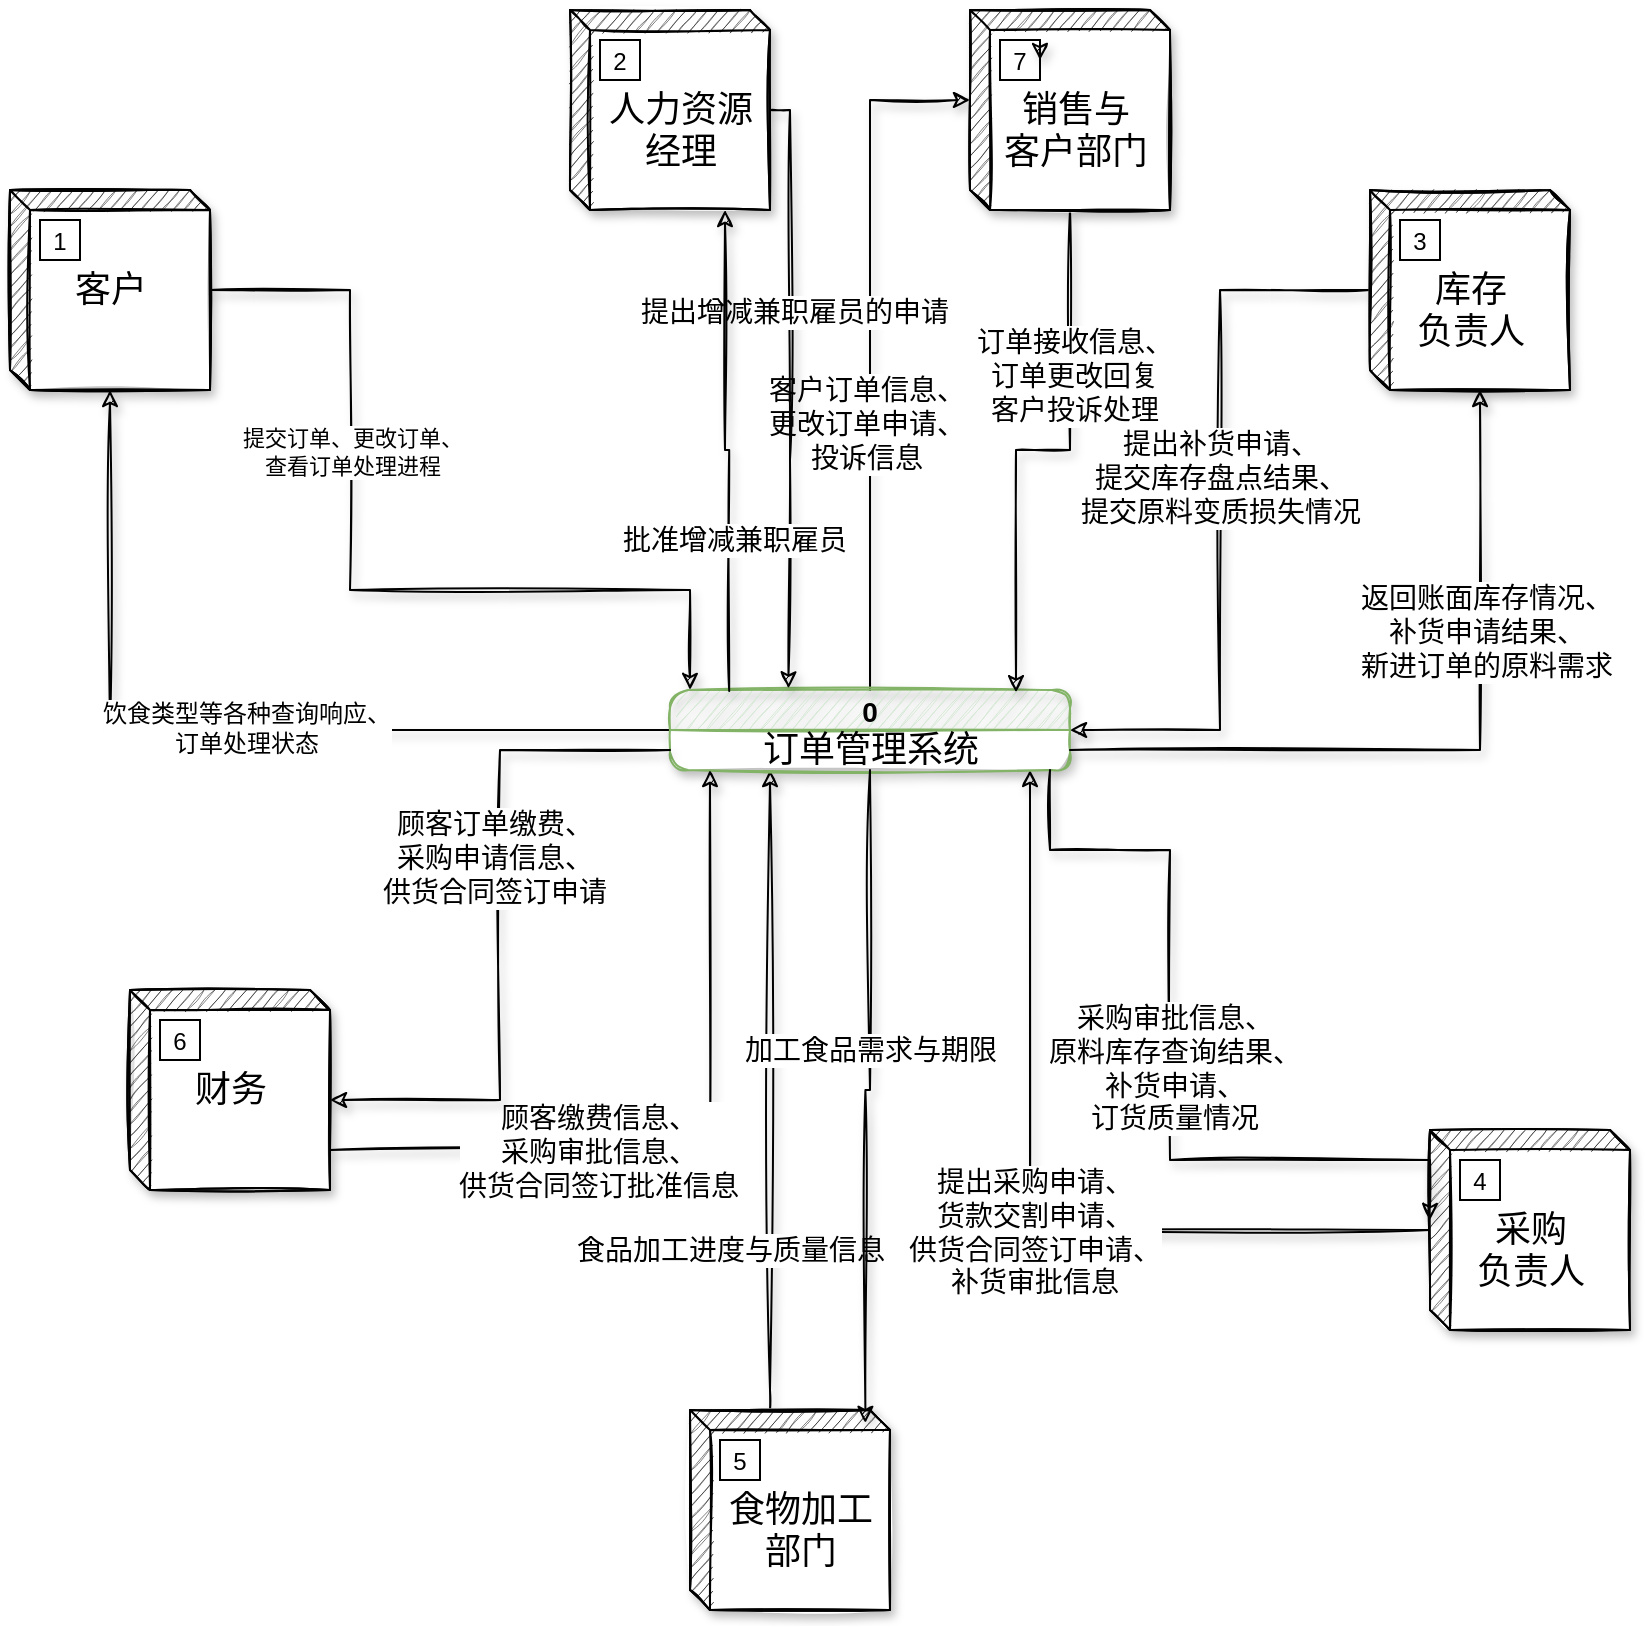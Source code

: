 <mxfile version="14.5.7" type="github">
  <diagram id="X21JkDmJbvydBPUjWJ2F" name="Page-1">
    <mxGraphModel dx="825" dy="1626" grid="1" gridSize="10" guides="1" tooltips="1" connect="1" arrows="1" fold="1" page="1" pageScale="1" pageWidth="827" pageHeight="1169" math="0" shadow="0">
      <root>
        <mxCell id="0" />
        <mxCell id="1" parent="0" />
        <mxCell id="IwfWpi3OEJR8O0GezmDY-1" style="edgeStyle=orthogonalEdgeStyle;rounded=0;orthogonalLoop=1;jettySize=auto;html=1;shadow=1;sketch=1;" edge="1" parent="1" source="n53CaU5DFC7jTHlF9Mrl-1" target="-rMz-R6PVjzOVINi04i2-2">
          <mxGeometry relative="1" as="geometry">
            <Array as="points">
              <mxPoint x="170" y="90" />
              <mxPoint x="170" y="240" />
              <mxPoint x="340" y="240" />
            </Array>
          </mxGeometry>
        </mxCell>
        <mxCell id="IwfWpi3OEJR8O0GezmDY-2" value="提交订单、更改订单、&lt;br&gt;查看订单处理进程" style="edgeLabel;html=1;align=center;verticalAlign=middle;resizable=0;points=[];" vertex="1" connectable="0" parent="IwfWpi3OEJR8O0GezmDY-1">
          <mxGeometry x="-0.317" y="1" relative="1" as="geometry">
            <mxPoint as="offset" />
          </mxGeometry>
        </mxCell>
        <mxCell id="n53CaU5DFC7jTHlF9Mrl-1" value="&lt;p&gt;&lt;span style=&quot;font-size: 18px ; font-family: &amp;#34;comic sans ms&amp;#34;&quot;&gt;客户&lt;/span&gt;&lt;br&gt;&lt;/p&gt;" style="html=1;dashed=0;whitespace=wrap;shape=mxgraph.dfd.externalEntity;sketch=1;shadow=1;" parent="1" vertex="1">
          <mxGeometry y="40" width="100" height="100" as="geometry" />
        </mxCell>
        <mxCell id="n53CaU5DFC7jTHlF9Mrl-2" value="1" style="autosize=1;part=1;resizable=0;strokeColor=inherit;fillColor=inherit;gradientColor=inherit;" parent="n53CaU5DFC7jTHlF9Mrl-1" vertex="1">
          <mxGeometry width="20" height="20" relative="1" as="geometry">
            <mxPoint x="15" y="15" as="offset" />
          </mxGeometry>
        </mxCell>
        <mxCell id="IwfWpi3OEJR8O0GezmDY-6" style="edgeStyle=orthogonalEdgeStyle;rounded=0;sketch=1;orthogonalLoop=1;jettySize=auto;html=1;entryX=1;entryY=0.5;entryDx=0;entryDy=0;shadow=1;fontSize=14;" edge="1" parent="1" source="n53CaU5DFC7jTHlF9Mrl-5" target="-rMz-R6PVjzOVINi04i2-2">
          <mxGeometry relative="1" as="geometry" />
        </mxCell>
        <mxCell id="IwfWpi3OEJR8O0GezmDY-8" value="提出补货申请、&lt;br&gt;提交库存盘点结果、&lt;br&gt;提交原料变质损失情况" style="edgeLabel;html=1;align=center;verticalAlign=middle;resizable=0;points=[];fontSize=14;" vertex="1" connectable="0" parent="IwfWpi3OEJR8O0GezmDY-6">
          <mxGeometry x="-0.087" relative="1" as="geometry">
            <mxPoint as="offset" />
          </mxGeometry>
        </mxCell>
        <mxCell id="n53CaU5DFC7jTHlF9Mrl-5" value="&lt;font style=&quot;font-size: 18px&quot;&gt;&lt;br&gt;库存&lt;br&gt;负责人&lt;/font&gt;" style="html=1;dashed=0;whitespace=wrap;shape=mxgraph.dfd.externalEntity;sketch=1;shadow=1;" parent="1" vertex="1">
          <mxGeometry x="680" y="40" width="100" height="100" as="geometry" />
        </mxCell>
        <mxCell id="n53CaU5DFC7jTHlF9Mrl-6" value="3" style="autosize=1;part=1;resizable=0;strokeColor=inherit;fillColor=inherit;gradientColor=inherit;" parent="n53CaU5DFC7jTHlF9Mrl-5" vertex="1">
          <mxGeometry width="20" height="20" relative="1" as="geometry">
            <mxPoint x="15" y="15" as="offset" />
          </mxGeometry>
        </mxCell>
        <mxCell id="IwfWpi3OEJR8O0GezmDY-13" style="edgeStyle=orthogonalEdgeStyle;rounded=0;sketch=1;orthogonalLoop=1;jettySize=auto;html=1;shadow=1;fontSize=14;" edge="1" parent="1" source="dFswPmYol0sfpQt9PpZ7-1" target="-rMz-R6PVjzOVINi04i2-4">
          <mxGeometry relative="1" as="geometry">
            <Array as="points">
              <mxPoint x="510" y="560" />
            </Array>
          </mxGeometry>
        </mxCell>
        <mxCell id="IwfWpi3OEJR8O0GezmDY-14" value="提出采购申请、&lt;br&gt;货款交割申请、&lt;br&gt;供货合同签订申请、&lt;br&gt;补货审批信息" style="edgeLabel;html=1;align=center;verticalAlign=middle;resizable=0;points=[];fontSize=14;" vertex="1" connectable="0" parent="IwfWpi3OEJR8O0GezmDY-13">
          <mxGeometry x="-0.08" y="1" relative="1" as="geometry">
            <mxPoint as="offset" />
          </mxGeometry>
        </mxCell>
        <mxCell id="dFswPmYol0sfpQt9PpZ7-1" value="&lt;font style=&quot;font-size: 18px&quot;&gt;&lt;br&gt;采购&lt;br&gt;负责人&lt;/font&gt;" style="html=1;dashed=0;whitespace=wrap;shape=mxgraph.dfd.externalEntity;sketch=1;shadow=1;" parent="1" vertex="1">
          <mxGeometry x="710" y="510" width="100" height="100" as="geometry" />
        </mxCell>
        <mxCell id="dFswPmYol0sfpQt9PpZ7-2" value="4" style="autosize=1;part=1;resizable=0;strokeColor=inherit;fillColor=inherit;gradientColor=inherit;" parent="dFswPmYol0sfpQt9PpZ7-1" vertex="1">
          <mxGeometry width="20" height="20" relative="1" as="geometry">
            <mxPoint x="15" y="15" as="offset" />
          </mxGeometry>
        </mxCell>
        <mxCell id="IwfWpi3OEJR8O0GezmDY-33" style="edgeStyle=orthogonalEdgeStyle;rounded=0;sketch=1;orthogonalLoop=1;jettySize=auto;html=1;entryX=0.25;entryY=1;entryDx=0;entryDy=0;shadow=1;fontSize=14;" edge="1" parent="1" source="dFswPmYol0sfpQt9PpZ7-3" target="-rMz-R6PVjzOVINi04i2-2">
          <mxGeometry relative="1" as="geometry">
            <Array as="points">
              <mxPoint x="380" y="640" />
              <mxPoint x="380" y="640" />
            </Array>
          </mxGeometry>
        </mxCell>
        <mxCell id="IwfWpi3OEJR8O0GezmDY-34" value="食品加工进度与质量信息" style="edgeLabel;html=1;align=center;verticalAlign=middle;resizable=0;points=[];fontSize=14;" vertex="1" connectable="0" parent="IwfWpi3OEJR8O0GezmDY-33">
          <mxGeometry x="0.257" y="4" relative="1" as="geometry">
            <mxPoint x="-16" y="120.83" as="offset" />
          </mxGeometry>
        </mxCell>
        <mxCell id="dFswPmYol0sfpQt9PpZ7-3" value="&lt;font style=&quot;font-size: 18px&quot;&gt;&lt;br&gt;&amp;nbsp; 食物加工&lt;br&gt;&amp;nbsp; 部门&lt;/font&gt;" style="html=1;dashed=0;whitespace=wrap;shape=mxgraph.dfd.externalEntity;sketch=1;shadow=1;" parent="1" vertex="1">
          <mxGeometry x="340" y="650" width="100" height="100" as="geometry" />
        </mxCell>
        <mxCell id="dFswPmYol0sfpQt9PpZ7-4" value="5" style="autosize=1;part=1;resizable=0;strokeColor=inherit;fillColor=inherit;gradientColor=inherit;" parent="dFswPmYol0sfpQt9PpZ7-3" vertex="1">
          <mxGeometry width="20" height="20" relative="1" as="geometry">
            <mxPoint x="15" y="15" as="offset" />
          </mxGeometry>
        </mxCell>
        <mxCell id="IwfWpi3OEJR8O0GezmDY-4" style="edgeStyle=orthogonalEdgeStyle;rounded=0;sketch=1;orthogonalLoop=1;jettySize=auto;html=1;shadow=1;fontSize=12;" edge="1" parent="1" source="-rMz-R6PVjzOVINi04i2-2" target="n53CaU5DFC7jTHlF9Mrl-1">
          <mxGeometry relative="1" as="geometry" />
        </mxCell>
        <mxCell id="IwfWpi3OEJR8O0GezmDY-5" value="饮食类型等各种查询响应、&lt;br&gt;订单处理状态" style="edgeLabel;html=1;align=center;verticalAlign=middle;resizable=0;points=[];fontSize=12;" vertex="1" connectable="0" parent="IwfWpi3OEJR8O0GezmDY-4">
          <mxGeometry x="-0.055" y="-1" relative="1" as="geometry">
            <mxPoint as="offset" />
          </mxGeometry>
        </mxCell>
        <mxCell id="IwfWpi3OEJR8O0GezmDY-40" style="edgeStyle=orthogonalEdgeStyle;rounded=0;sketch=1;orthogonalLoop=1;jettySize=auto;html=1;entryX=0;entryY=0;entryDx=0;entryDy=45;entryPerimeter=0;shadow=1;fontSize=14;" edge="1" parent="1" source="-rMz-R6PVjzOVINi04i2-2" target="IwfWpi3OEJR8O0GezmDY-37">
          <mxGeometry relative="1" as="geometry" />
        </mxCell>
        <mxCell id="IwfWpi3OEJR8O0GezmDY-41" value="客户订单信息、&lt;br&gt;更改订单申请、&lt;br&gt;投诉信息" style="edgeLabel;html=1;align=center;verticalAlign=middle;resizable=0;points=[];fontSize=14;" vertex="1" connectable="0" parent="IwfWpi3OEJR8O0GezmDY-40">
          <mxGeometry x="-0.226" y="2" relative="1" as="geometry">
            <mxPoint as="offset" />
          </mxGeometry>
        </mxCell>
        <mxCell id="-rMz-R6PVjzOVINi04i2-2" value="0" style="swimlane;fontStyle=1;childLayout=stackLayout;horizontal=1;startSize=20;fillColor=#d5e8d4;horizontalStack=0;resizeParent=1;resizeParentMax=0;resizeLast=0;collapsible=0;marginBottom=0;swimlaneFillColor=#ffffff;strokeColor=#82b366;rounded=1;shadow=1;glass=0;sketch=1;fontSize=14;" parent="1" vertex="1">
          <mxGeometry x="330" y="290" width="200" height="40" as="geometry" />
        </mxCell>
        <mxCell id="-rMz-R6PVjzOVINi04i2-4" value="&lt;font style=&quot;font-size: 18px&quot;&gt;订单管理系统&lt;/font&gt;" style="text;html=1;resizable=0;autosize=1;align=center;verticalAlign=middle;points=[];fillColor=none;strokeColor=none;rounded=0;" parent="-rMz-R6PVjzOVINi04i2-2" vertex="1">
          <mxGeometry y="20" width="200" height="20" as="geometry" />
        </mxCell>
        <mxCell id="IwfWpi3OEJR8O0GezmDY-9" style="edgeStyle=orthogonalEdgeStyle;rounded=0;sketch=1;orthogonalLoop=1;jettySize=auto;html=1;entryX=0;entryY=0;entryDx=55;entryDy=100;entryPerimeter=0;shadow=1;fontSize=14;" edge="1" parent="1" source="-rMz-R6PVjzOVINi04i2-4" target="n53CaU5DFC7jTHlF9Mrl-5">
          <mxGeometry relative="1" as="geometry" />
        </mxCell>
        <mxCell id="IwfWpi3OEJR8O0GezmDY-10" value="返回账面库存情况、&lt;br&gt;补货申请结果、&lt;br&gt;新进订单的原料需求" style="edgeLabel;html=1;align=center;verticalAlign=middle;resizable=0;points=[];fontSize=14;" vertex="1" connectable="0" parent="IwfWpi3OEJR8O0GezmDY-9">
          <mxGeometry x="0.371" y="-3" relative="1" as="geometry">
            <mxPoint as="offset" />
          </mxGeometry>
        </mxCell>
        <mxCell id="IwfWpi3OEJR8O0GezmDY-17" style="edgeStyle=orthogonalEdgeStyle;rounded=0;sketch=1;orthogonalLoop=1;jettySize=auto;html=1;shadow=1;fontSize=14;entryX=0;entryY=0;entryDx=0;entryDy=45;entryPerimeter=0;" edge="1" parent="1" source="-rMz-R6PVjzOVINi04i2-4" target="dFswPmYol0sfpQt9PpZ7-1">
          <mxGeometry relative="1" as="geometry">
            <Array as="points">
              <mxPoint x="520" y="370" />
              <mxPoint x="580" y="370" />
              <mxPoint x="580" y="525" />
              <mxPoint x="710" y="525" />
            </Array>
          </mxGeometry>
        </mxCell>
        <mxCell id="IwfWpi3OEJR8O0GezmDY-18" value="采购审批信息、&lt;br&gt;原料库存查询结果、&lt;br&gt;补货申请、&lt;br&gt;订货质量情况" style="edgeLabel;html=1;align=center;verticalAlign=middle;resizable=0;points=[];fontSize=14;" vertex="1" connectable="0" parent="IwfWpi3OEJR8O0GezmDY-17">
          <mxGeometry x="0.005" y="2" relative="1" as="geometry">
            <mxPoint as="offset" />
          </mxGeometry>
        </mxCell>
        <mxCell id="IwfWpi3OEJR8O0GezmDY-25" style="edgeStyle=orthogonalEdgeStyle;rounded=0;sketch=1;orthogonalLoop=1;jettySize=auto;html=1;shadow=1;fontSize=14;" edge="1" parent="1" source="IwfWpi3OEJR8O0GezmDY-19" target="-rMz-R6PVjzOVINi04i2-4">
          <mxGeometry relative="1" as="geometry">
            <Array as="points">
              <mxPoint x="350" y="520" />
            </Array>
          </mxGeometry>
        </mxCell>
        <mxCell id="IwfWpi3OEJR8O0GezmDY-26" value="顾客缴费信息、&lt;br&gt;采购审批信息、&lt;br&gt;供货合同签订批准信息" style="edgeLabel;html=1;align=center;verticalAlign=middle;resizable=0;points=[];fontSize=14;" vertex="1" connectable="0" parent="IwfWpi3OEJR8O0GezmDY-25">
          <mxGeometry x="-0.297" y="-1" relative="1" as="geometry">
            <mxPoint as="offset" />
          </mxGeometry>
        </mxCell>
        <mxCell id="IwfWpi3OEJR8O0GezmDY-19" value="&lt;font style=&quot;font-size: 18px&quot;&gt;财务&lt;/font&gt;" style="html=1;dashed=0;whitespace=wrap;shape=mxgraph.dfd.externalEntity;fontSize=14;shadow=1;sketch=1;" vertex="1" parent="1">
          <mxGeometry x="60" y="440" width="100" height="100" as="geometry" />
        </mxCell>
        <mxCell id="IwfWpi3OEJR8O0GezmDY-20" value="6" style="autosize=1;part=1;resizable=0;strokeColor=inherit;fillColor=inherit;gradientColor=inherit;" vertex="1" parent="IwfWpi3OEJR8O0GezmDY-19">
          <mxGeometry width="20" height="20" relative="1" as="geometry">
            <mxPoint x="15" y="15" as="offset" />
          </mxGeometry>
        </mxCell>
        <mxCell id="IwfWpi3OEJR8O0GezmDY-21" style="edgeStyle=orthogonalEdgeStyle;rounded=0;sketch=1;orthogonalLoop=1;jettySize=auto;html=1;entryX=0;entryY=0;entryDx=100;entryDy=55;entryPerimeter=0;shadow=1;fontSize=14;" edge="1" parent="1" source="-rMz-R6PVjzOVINi04i2-4" target="IwfWpi3OEJR8O0GezmDY-19">
          <mxGeometry relative="1" as="geometry" />
        </mxCell>
        <mxCell id="IwfWpi3OEJR8O0GezmDY-22" value="顾客订单缴费、&lt;br&gt;采购申请信息、&lt;br&gt;供货合同签订申请" style="edgeLabel;html=1;align=center;verticalAlign=middle;resizable=0;points=[];fontSize=14;" vertex="1" connectable="0" parent="IwfWpi3OEJR8O0GezmDY-21">
          <mxGeometry x="-0.197" y="-3" relative="1" as="geometry">
            <mxPoint as="offset" />
          </mxGeometry>
        </mxCell>
        <mxCell id="IwfWpi3OEJR8O0GezmDY-29" style="edgeStyle=orthogonalEdgeStyle;rounded=0;sketch=1;orthogonalLoop=1;jettySize=auto;html=1;entryX=0.296;entryY=-0.02;entryDx=0;entryDy=0;entryPerimeter=0;shadow=1;fontSize=14;" edge="1" parent="1" source="IwfWpi3OEJR8O0GezmDY-27" target="-rMz-R6PVjzOVINi04i2-2">
          <mxGeometry relative="1" as="geometry">
            <Array as="points">
              <mxPoint x="390" y="175" />
              <mxPoint x="389" y="175" />
            </Array>
          </mxGeometry>
        </mxCell>
        <mxCell id="IwfWpi3OEJR8O0GezmDY-30" value="提出增减兼职雇员的申请" style="edgeLabel;html=1;align=center;verticalAlign=middle;resizable=0;points=[];fontSize=14;" vertex="1" connectable="0" parent="IwfWpi3OEJR8O0GezmDY-29">
          <mxGeometry x="-0.264" y="2" relative="1" as="geometry">
            <mxPoint as="offset" />
          </mxGeometry>
        </mxCell>
        <mxCell id="IwfWpi3OEJR8O0GezmDY-27" value="&lt;font style=&quot;font-size: 18px&quot;&gt;&lt;br&gt;&amp;nbsp; 人力资源&lt;br&gt;&amp;nbsp; 经理&lt;/font&gt;" style="html=1;dashed=0;whitespace=wrap;shape=mxgraph.dfd.externalEntity;sketch=1;shadow=1;" vertex="1" parent="1">
          <mxGeometry x="280" y="-50" width="100" height="100" as="geometry" />
        </mxCell>
        <mxCell id="IwfWpi3OEJR8O0GezmDY-28" value="2" style="autosize=1;part=1;resizable=0;strokeColor=inherit;fillColor=inherit;gradientColor=inherit;" vertex="1" parent="IwfWpi3OEJR8O0GezmDY-27">
          <mxGeometry width="20" height="20" relative="1" as="geometry">
            <mxPoint x="15" y="15" as="offset" />
          </mxGeometry>
        </mxCell>
        <mxCell id="IwfWpi3OEJR8O0GezmDY-31" style="edgeStyle=orthogonalEdgeStyle;rounded=0;sketch=1;orthogonalLoop=1;jettySize=auto;html=1;entryX=0;entryY=0;entryDx=77.5;entryDy=100;entryPerimeter=0;shadow=1;fontSize=14;exitX=0.148;exitY=0.013;exitDx=0;exitDy=0;exitPerimeter=0;" edge="1" parent="1" source="-rMz-R6PVjzOVINi04i2-2" target="IwfWpi3OEJR8O0GezmDY-27">
          <mxGeometry relative="1" as="geometry">
            <mxPoint x="439" y="180" as="sourcePoint" />
          </mxGeometry>
        </mxCell>
        <mxCell id="IwfWpi3OEJR8O0GezmDY-32" value="批准增减兼职雇员" style="edgeLabel;html=1;align=center;verticalAlign=middle;resizable=0;points=[];fontSize=14;" vertex="1" connectable="0" parent="IwfWpi3OEJR8O0GezmDY-31">
          <mxGeometry x="-0.379" y="-2" relative="1" as="geometry">
            <mxPoint as="offset" />
          </mxGeometry>
        </mxCell>
        <mxCell id="IwfWpi3OEJR8O0GezmDY-35" style="edgeStyle=orthogonalEdgeStyle;rounded=0;sketch=1;orthogonalLoop=1;jettySize=auto;html=1;shadow=1;fontSize=14;entryX=0.877;entryY=0.065;entryDx=0;entryDy=0;entryPerimeter=0;" edge="1" parent="1" source="-rMz-R6PVjzOVINi04i2-4" target="dFswPmYol0sfpQt9PpZ7-3">
          <mxGeometry relative="1" as="geometry">
            <mxPoint x="364" y="690" as="targetPoint" />
          </mxGeometry>
        </mxCell>
        <mxCell id="IwfWpi3OEJR8O0GezmDY-36" value="加工食品需求与期限" style="edgeLabel;html=1;align=center;verticalAlign=middle;resizable=0;points=[];fontSize=14;" vertex="1" connectable="0" parent="IwfWpi3OEJR8O0GezmDY-35">
          <mxGeometry x="-0.559" y="-3" relative="1" as="geometry">
            <mxPoint x="3" y="67.5" as="offset" />
          </mxGeometry>
        </mxCell>
        <mxCell id="IwfWpi3OEJR8O0GezmDY-42" style="edgeStyle=orthogonalEdgeStyle;rounded=0;sketch=1;orthogonalLoop=1;jettySize=auto;html=1;entryX=0.865;entryY=0.029;entryDx=0;entryDy=0;entryPerimeter=0;shadow=1;fontSize=14;" edge="1" parent="1" source="IwfWpi3OEJR8O0GezmDY-37" target="-rMz-R6PVjzOVINi04i2-2">
          <mxGeometry relative="1" as="geometry" />
        </mxCell>
        <mxCell id="IwfWpi3OEJR8O0GezmDY-43" value="订单接收信息、&lt;br&gt;订单更改回复&lt;br&gt;客户投诉处理" style="edgeLabel;html=1;align=center;verticalAlign=middle;resizable=0;points=[];fontSize=14;" vertex="1" connectable="0" parent="IwfWpi3OEJR8O0GezmDY-42">
          <mxGeometry x="-0.385" y="2" relative="1" as="geometry">
            <mxPoint as="offset" />
          </mxGeometry>
        </mxCell>
        <mxCell id="IwfWpi3OEJR8O0GezmDY-37" value="&lt;font style=&quot;font-size: 18px&quot;&gt;&lt;br&gt;&amp;nbsp;销售与&lt;br&gt;&amp;nbsp;客户部门&lt;/font&gt;" style="html=1;dashed=0;whitespace=wrap;shape=mxgraph.dfd.externalEntity;shadow=1;sketch=1;fontSize=14;" vertex="1" parent="1">
          <mxGeometry x="480" y="-50" width="100" height="100" as="geometry" />
        </mxCell>
        <mxCell id="IwfWpi3OEJR8O0GezmDY-38" value="7" style="autosize=1;part=1;resizable=0;strokeColor=inherit;fillColor=inherit;gradientColor=inherit;" vertex="1" parent="IwfWpi3OEJR8O0GezmDY-37">
          <mxGeometry width="20" height="20" relative="1" as="geometry">
            <mxPoint x="15" y="15" as="offset" />
          </mxGeometry>
        </mxCell>
        <mxCell id="IwfWpi3OEJR8O0GezmDY-39" style="edgeStyle=orthogonalEdgeStyle;rounded=0;sketch=1;orthogonalLoop=1;jettySize=auto;html=1;exitX=1;exitY=0.25;exitDx=0;exitDy=0;entryX=1;entryY=0.5;entryDx=0;entryDy=0;shadow=1;fontSize=14;" edge="1" parent="IwfWpi3OEJR8O0GezmDY-37" source="IwfWpi3OEJR8O0GezmDY-38" target="IwfWpi3OEJR8O0GezmDY-38">
          <mxGeometry relative="1" as="geometry" />
        </mxCell>
      </root>
    </mxGraphModel>
  </diagram>
</mxfile>
